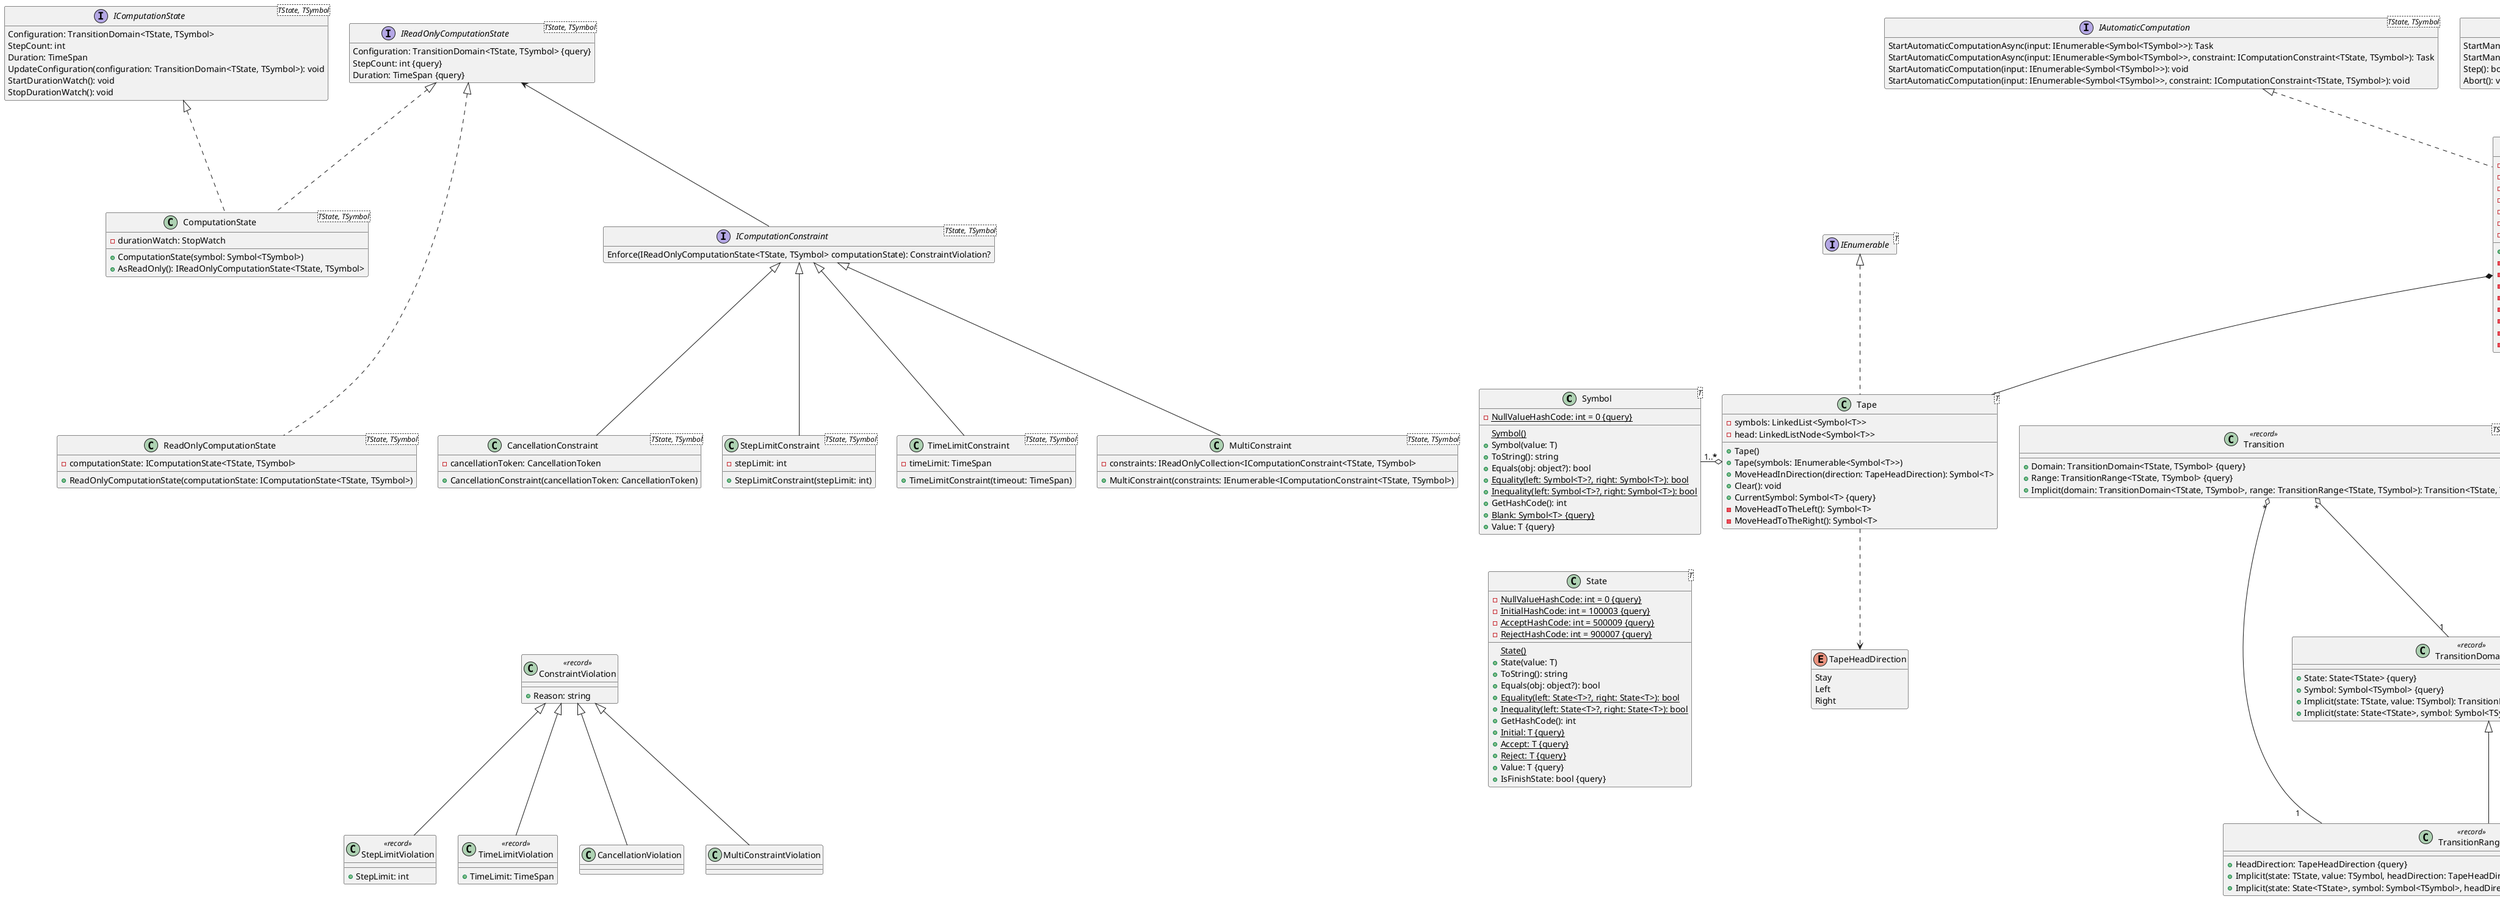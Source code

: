 @startuml classes
hide interface empty members
hide enum empty members

class "Symbol<T>" as Symbol {
    -{static} NullValueHashCode: int = 0 {query}    
    {static} Symbol()
    +Symbol(value: T)
    +ToString(): string
    +Equals(obj: object?): bool
    +{static} Equality(left: Symbol<T>?, right: Symbol<T>): bool
    +{static} Inequality(left: Symbol<T>?, right: Symbol<T>): bool
    +GetHashCode(): int
    +{method} {static} Blank: Symbol<T> {query}
    +{method} Value: T {query}
}

class "State<T>" as State {
    -{static} NullValueHashCode: int = 0 {query}
    -{static} InitialHashCode: int = 100003 {query}
    -{static} AcceptHashCode: int = 500009 {query}
    -{static} RejectHashCode: int = 900007 {query}
    {static} State()
    +State(value: T)
    +ToString(): string
    +Equals(obj: object?): bool
    +{static} Equality(left: State<T>?, right: State<T>): bool
    +{static} Inequality(left: State<T>?, right: State<T>): bool
    +GetHashCode(): int
    +{method} {static} Initial: T {query}
    +{method} {static} Accept: T {query}
    +{method} {static} Reject: T {query}
    +{method} Value: T {query}
    +{method} IsFinishState: bool {query}
}

Symbol -[hidden]- State

enum TapeHeadDirection {
    Stay
    Left
    Right
}

class "Tape<T>" as Tape {
    -symbols: LinkedList<Symbol<T>>
    -head: LinkedListNode<Symbol<T>>
    +Tape()
    +Tape(symbols: IEnumerable<Symbol<T>>)
    +MoveHeadInDirection(direction: TapeHeadDirection): Symbol<T>
    +Clear(): void
    +{method} CurrentSymbol: Symbol<T> {query}
    -MoveHeadToTheLeft(): Symbol<T>
    -MoveHeadToTheRight(): Symbol<T>
}

Tape "*" o-left- "1..*" Symbol
interface "IEnumerable<T>" as IEnumerable
IEnumerable <|.. Tape
Tape ..> TapeHeadDirection


class "TransitionDomain<TState, TSymbol>" as TransitionDomain << record >> {
    +{method} State: State<TState> {query}
    +{method} Symbol: Symbol<TSymbol> {query}
    +Implicit(state: TState, value: TSymbol): TransitionDomain<TState, TSymbol>
    +Implicit(state: State<TState>, symbol: Symbol<TSymbol>): TransitionDomain<TState, TSymbol>
}

class "TransitionRange<TState, TSymbol>" as TransitionRange << record >> {
    +{method} HeadDirection: TapeHeadDirection {query}
    +Implicit(state: TState, value: TSymbol, headDirection: TapeHeadDirection): TransitionRange<TState, TSymbol>
    +Implicit(state: State<TState>, symbol: Symbol<TSymbol>, headDirection: TapeHeadDirection): TransitionRange<TState, TSymbol>
}

class "Transition<TState, TSymbol>" as Transition << record >> {
    +{method} Domain: TransitionDomain<TState, TSymbol> {query}
    +{method} Range: TransitionRange<TState, TSymbol> {query}
    +Implicit(domain: TransitionDomain<TState, TSymbol>, range: TransitionRange<TState, TSymbol>): Transition<TState, TSymbol>
}


class "TransitionTable<TState, TSymbol>" as TransitionTable {
    -transitions: ReadOnlyDictionary<TState, TSymbol>
    +TransitionTable(transitions: IEnumerable<Transition<TState, TSymbol>>)
    ~[](TransitionDomain<TState, TSymbol> domain): TransitionRange
}

class "TransitionCollectionValidator<TState, TSymbol>" as TransitionCollectionValidator {
    +Validate(transitions: IEnumerable<Transition<TState, TSymbol>>): void
    -CheckDuplications(transitions: IEnumerable<Transition<TState, TSymbol>>): void
    -CheckDeterminism(transitions: IEnumerable<Transition<TState, TSymbol>>): void
    -CheckStates(transitions: IEnumerable<Transition<TState, TSymbol>>): void
    -CheckStateOfDomain(transition: Transition<TState, TSymbol>): void
    -CheckStateOfRange(transition: Transition<TState, TSymbol>): void
}

interface "IAutomaticComputation<TState, TSymbol>" as IAutomaticComputation {
    StartAutomaticComputationAsync(input: IEnumerable<Symbol<TSymbol>>): Task
    StartAutomaticComputationAsync(input: IEnumerable<Symbol<TSymbol>>, constraint: IComputationConstraint<TState, TSymbol>): Task
    StartAutomaticComputation(input: IEnumerable<Symbol<TSymbol>>): void
    StartAutomaticComputation(input: IEnumerable<Symbol<TSymbol>>, constraint: IComputationConstraint<TState, TSymbol>): void
}

interface "IManualComputation<TState, TSymbol>" as IManualComputation {
    StartManualComputation(input: IEnumerable<Symbol<TSymbol>>): void
    StartManualComputation(input: IEnumerable<Symbol<TSymbol>>, constraint: ComputationConstraint<TState, TSymbol>): void
    Step(): bool
    Abort(): void
}

interface "IComputationTracking<TState, TSymbol>" as IComputationTracking {
    Stepped: EventHandler<SteppedEventArgs<TState, TSymbol>>?
    ComputationTerminated: EventHandler<ComputationTerminatedEventArgs<TState>>?
    ComputationAborted: EventHandler<ComputationAbortedEventArgs<TState, TSymbol>>?
}

abstract class ComputationStateChangedEventArgs {
    +{method} StepCount: int {query}
    +{method} Duration: TimeSpan {query}
}

class "SteppedEventArgs<TState, TSymbol>" as SteppedEventArgs {
    +{method} Transition: Transition<TState, TSymbol> {query}
}

class "ComputationTerminatedEventArgs<TState, TSymbol>" as ComputationTerminatedEventArgs {
    +{method} State: TState {query}
    +{method} RawResult: IReadOnlyList<Symbol<TSymbol>> {query}
    +TrimResult(): IEnumerable<Symbol<TSymbol>> 
}

class "ComputationAbortedEventArgs<TState, TSymbol>" as ComputationAbortedEventArgs {
    +{method} Exception: Exception? {query}
    +{method} ConstraintViolation: ConstraintViolation? {query}
}

enum ComputationMode {
    Automatic,
    Manual
}

class "SingleTapeMachine<TState, TSymbol>" as SingleTapeMachine {
    -computationLock: object
    -manualComputationLock: object
    -computationMode: ComputationMode?
    -computationState: ComputationState<TSymbol, TState>?    
    -constraint: IComputationConstraint<TState, TSymbol>?
    -tape: Tape<TSymbol>
    -transitionTable: TransitionTable<TState, TSymbol>
    +SingleTapeMachine(transitionTable: TransitionTable<TState, TSymbol>)
    -InitializeComputation(computationMode: ComputationMode, input: IEnumerable<Symbol<TSymbol>>): void
    -ComputeAsync(constraint: IComputationConstraint<TState, TSymbol>?): Task
    -TransitToNextConfiguration(): void
    -CanTerminate(): bool
    -Terminate(): void
    -CleanupComputation(): void
    -OnStepped(): void
    -OnComputationTerminated(): void
}

interface "IReadOnlyComputationState<TState, TSymbol>" as IReadOnlyComputationState {
    {method} Configuration: TransitionDomain<TState, TSymbol> {query}
    {method} StepCount: int {query}
    {method} Duration: TimeSpan {query}
}

interface "IComputationState<TState, TSymbol>" as IComputationState {
    {method} Configuration: TransitionDomain<TState, TSymbol>
    {method} StepCount: int
    {method} Duration: TimeSpan
    UpdateConfiguration(configuration: TransitionDomain<TState, TSymbol>): void
    StartDurationWatch(): void
    StopDurationWatch(): void
}

class "ComputationState<TState, TSymbol>" as ComputationState {
    -durationWatch: StopWatch
    +ComputationState(symbol: Symbol<TSymbol>)
    +AsReadOnly(): IReadOnlyComputationState<TState, TSymbol>
}

class "ReadOnlyComputationState<TState, TSymbol>" as ReadOnlyComputationState {
    -computationState: IComputationState<TState, TSymbol>
    +ReadOnlyComputationState(computationState: IComputationState<TState, TSymbol>)
}

IComputationState <|.. ComputationState
IReadOnlyComputationState <|.. ReadOnlyComputationState
IReadOnlyComputationState <|.. ComputationState
ReadOnlyComputationState -[hidden]up- ComputationState

interface "IComputationConstraint<TState, TSymbol>" as IComputationConstraint {
    Enforce(IReadOnlyComputationState<TState, TSymbol> computationState): ConstraintViolation?
}

class "CancellationConstraint<TState, TSymbol>" as CancellationConstraint {
    -cancellationToken: CancellationToken
    +CancellationConstraint(cancellationToken: CancellationToken)
}

class "StepLimitConstraint<TState, TSymbol>" as StepLimitConstraint {
    -stepLimit: int
    +StepLimitConstraint(stepLimit: int)
}

class "TimeLimitConstraint<TState, TSymbol>" as TimeLimitConstraint {
    -timeLimit: TimeSpan
    +TimeLimitConstraint(timeout: TimeSpan)
}

class "MultiConstraint<TState, TSymbol>" as MultiConstraint {
    -constraints: IReadOnlyCollection<IComputationConstraint<TState, TSymbol>
    +MultiConstraint(constraints: IEnumerable<IComputationConstraint<TState, TSymbol>)
}

TransitionDomain <|-- TransitionRange
Transition "*" o-- "1" TransitionDomain
Transition "*" o-- "1" TransitionRange
TransitionTable "*" o-- "1..*" TransitionDomain
TransitionTable "*" o-- "1..*" TransitionRange
TransitionTable --> "Validate()" TransitionCollectionValidator

Tape -[hidden]right- Transition

ComputationStateChangedEventArgs <|-- SteppedEventArgs
ComputationStateChangedEventArgs <|-- ComputationTerminatedEventArgs
ComputationTerminatedEventArgs <|-- ComputationAbortedEventArgs

IAutomaticComputation <|.. SingleTapeMachine
IManualComputation <|.. SingleTapeMachine
IComputationTracking <|.. SingleTapeMachine
SingleTapeMachine *-- Tape
SingleTapeMachine "*" o-- "1" TransitionTable
SingleTapeMachine "1..*" *-- "0..1" ComputationMode   

IComputationConstraint <|-- CancellationConstraint
IComputationConstraint <|-- StepLimitConstraint
IComputationConstraint <|-- TimeLimitConstraint
IComputationConstraint <|-- MultiConstraint
IReadOnlyComputationState <-- IComputationConstraint

CancellationConstraint -[hidden]down- ConstraintViolation

class ConstraintViolation << record >> {
    +{method} Reason: string
}

class StepLimitViolation << record >> {
    +{method} StepLimit: int
}

class TimeLimitViolation << record >> {
    +{method} TimeLimit: TimeSpan
}

class MultiViolation << record >> {
    +{method} Violations: IEnumerable<Violation>
}

ConstraintViolation <|-- CancellationViolation
ConstraintViolation <|-- StepLimitViolation
ConstraintViolation <|-- TimeLimitViolation
ConstraintViolation <|-- MultiConstraintViolation

@enduml
